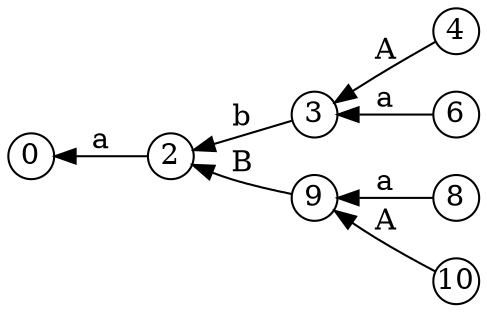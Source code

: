digraph GSS {
    rankdir=RL
    node [shape=circle fixedsize=true width=0.3]
    0
    2 
    2 -> 0 [label="a"]
    3
    3 -> 2 [label="b"]
    9
    9 -> 2 [label="B"]
    4
    6
    8
    10
    4 -> 3 [label="A"]
    6 -> 3 [label="a"]
    8 -> 9 [label="a"]
    10 -> 9 [label="A"]
    {rank=same; 0}
    {rank=same; 2}
    {rank=same; 3 9}
    {rank=same; 4 6 8 10}
}
